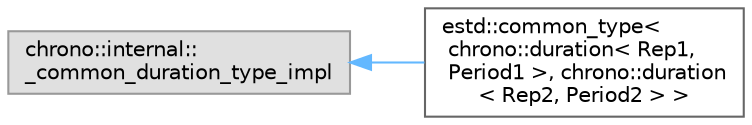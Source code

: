 digraph "Graphical Class Hierarchy"
{
 // LATEX_PDF_SIZE
  bgcolor="transparent";
  edge [fontname=Helvetica,fontsize=10,labelfontname=Helvetica,labelfontsize=10];
  node [fontname=Helvetica,fontsize=10,shape=box,height=0.2,width=0.4];
  rankdir="LR";
  Node0 [id="Node000000",label="chrono::internal::\l_common_duration_type_impl",height=0.2,width=0.4,color="grey60", fillcolor="#E0E0E0", style="filled",tooltip=" "];
  Node0 -> Node1 [id="edge16_Node000000_Node000001",dir="back",color="steelblue1",style="solid",tooltip=" "];
  Node1 [id="Node000001",label="estd::common_type\<\l chrono::duration\< Rep1,\l Period1 \>, chrono::duration\l\< Rep2, Period2 \> \>",height=0.2,width=0.4,color="grey40", fillcolor="white", style="filled",URL="$dc/df9/structestd_1_1common__type_3_01chrono_1_1duration_3_01Rep1_00_01Period1_01_4_00_01chrono_1_1dura0d573b9427a37ebf06d588f25db2962c.html",tooltip=" "];
}
